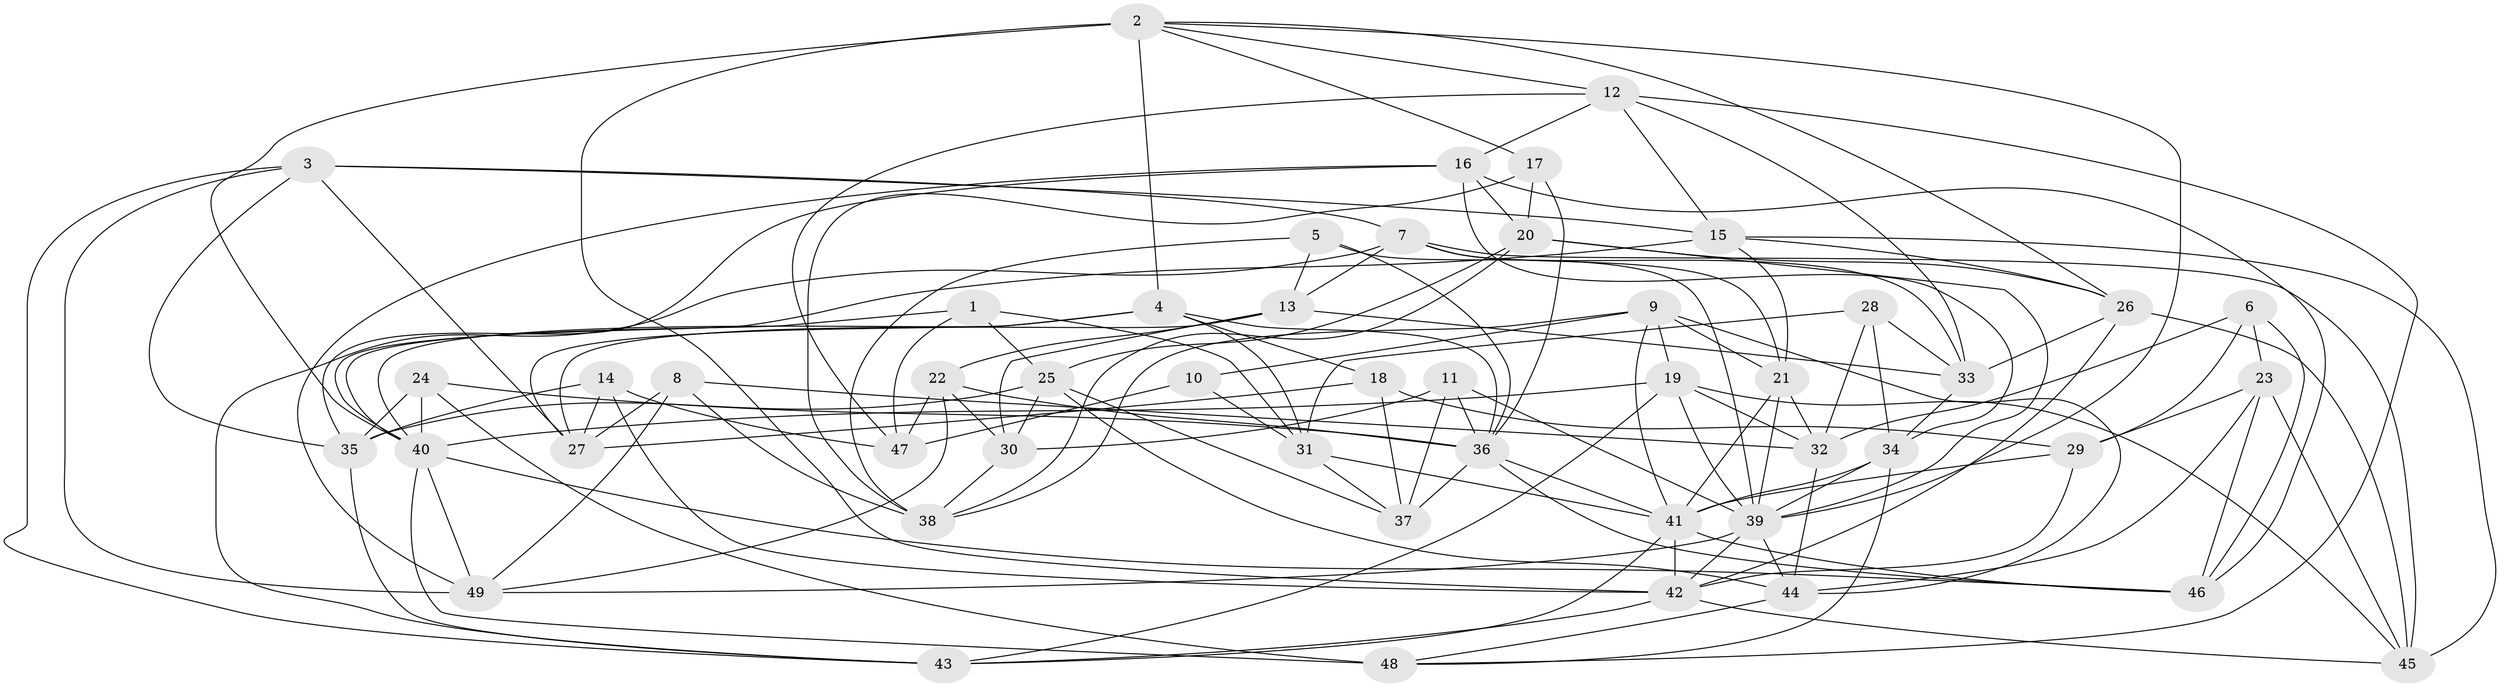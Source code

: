 // original degree distribution, {4: 1.0}
// Generated by graph-tools (version 1.1) at 2025/26/03/09/25 03:26:57]
// undirected, 49 vertices, 140 edges
graph export_dot {
graph [start="1"]
  node [color=gray90,style=filled];
  1;
  2;
  3;
  4;
  5;
  6;
  7;
  8;
  9;
  10;
  11;
  12;
  13;
  14;
  15;
  16;
  17;
  18;
  19;
  20;
  21;
  22;
  23;
  24;
  25;
  26;
  27;
  28;
  29;
  30;
  31;
  32;
  33;
  34;
  35;
  36;
  37;
  38;
  39;
  40;
  41;
  42;
  43;
  44;
  45;
  46;
  47;
  48;
  49;
  1 -- 25 [weight=1.0];
  1 -- 31 [weight=1.0];
  1 -- 40 [weight=1.0];
  1 -- 47 [weight=1.0];
  2 -- 4 [weight=1.0];
  2 -- 12 [weight=1.0];
  2 -- 17 [weight=1.0];
  2 -- 26 [weight=1.0];
  2 -- 39 [weight=1.0];
  2 -- 40 [weight=1.0];
  2 -- 42 [weight=2.0];
  3 -- 7 [weight=1.0];
  3 -- 15 [weight=1.0];
  3 -- 27 [weight=1.0];
  3 -- 35 [weight=1.0];
  3 -- 43 [weight=1.0];
  3 -- 49 [weight=1.0];
  4 -- 18 [weight=1.0];
  4 -- 27 [weight=1.0];
  4 -- 31 [weight=1.0];
  4 -- 36 [weight=1.0];
  4 -- 40 [weight=1.0];
  5 -- 13 [weight=1.0];
  5 -- 36 [weight=1.0];
  5 -- 38 [weight=1.0];
  5 -- 39 [weight=1.0];
  6 -- 23 [weight=1.0];
  6 -- 29 [weight=1.0];
  6 -- 32 [weight=1.0];
  6 -- 46 [weight=1.0];
  7 -- 13 [weight=1.0];
  7 -- 21 [weight=1.0];
  7 -- 33 [weight=1.0];
  7 -- 43 [weight=1.0];
  7 -- 45 [weight=1.0];
  8 -- 27 [weight=1.0];
  8 -- 32 [weight=1.0];
  8 -- 38 [weight=1.0];
  8 -- 49 [weight=1.0];
  9 -- 10 [weight=1.0];
  9 -- 19 [weight=1.0];
  9 -- 21 [weight=1.0];
  9 -- 38 [weight=1.0];
  9 -- 41 [weight=1.0];
  9 -- 44 [weight=1.0];
  10 -- 31 [weight=1.0];
  10 -- 47 [weight=2.0];
  11 -- 30 [weight=1.0];
  11 -- 36 [weight=1.0];
  11 -- 37 [weight=1.0];
  11 -- 39 [weight=1.0];
  12 -- 15 [weight=1.0];
  12 -- 16 [weight=1.0];
  12 -- 33 [weight=1.0];
  12 -- 47 [weight=1.0];
  12 -- 48 [weight=1.0];
  13 -- 22 [weight=1.0];
  13 -- 27 [weight=1.0];
  13 -- 30 [weight=1.0];
  13 -- 33 [weight=1.0];
  14 -- 27 [weight=1.0];
  14 -- 35 [weight=1.0];
  14 -- 42 [weight=1.0];
  14 -- 47 [weight=1.0];
  15 -- 21 [weight=1.0];
  15 -- 26 [weight=1.0];
  15 -- 40 [weight=1.0];
  15 -- 45 [weight=1.0];
  16 -- 20 [weight=1.0];
  16 -- 34 [weight=1.0];
  16 -- 35 [weight=1.0];
  16 -- 46 [weight=1.0];
  16 -- 49 [weight=1.0];
  17 -- 20 [weight=1.0];
  17 -- 36 [weight=1.0];
  17 -- 38 [weight=1.0];
  18 -- 27 [weight=1.0];
  18 -- 29 [weight=1.0];
  18 -- 37 [weight=1.0];
  19 -- 32 [weight=1.0];
  19 -- 39 [weight=1.0];
  19 -- 40 [weight=1.0];
  19 -- 43 [weight=1.0];
  19 -- 45 [weight=1.0];
  20 -- 25 [weight=1.0];
  20 -- 26 [weight=1.0];
  20 -- 38 [weight=1.0];
  20 -- 39 [weight=1.0];
  21 -- 32 [weight=1.0];
  21 -- 39 [weight=1.0];
  21 -- 41 [weight=1.0];
  22 -- 30 [weight=2.0];
  22 -- 36 [weight=1.0];
  22 -- 47 [weight=1.0];
  22 -- 49 [weight=1.0];
  23 -- 29 [weight=2.0];
  23 -- 44 [weight=1.0];
  23 -- 45 [weight=1.0];
  23 -- 46 [weight=1.0];
  24 -- 35 [weight=1.0];
  24 -- 36 [weight=1.0];
  24 -- 40 [weight=1.0];
  24 -- 48 [weight=1.0];
  25 -- 30 [weight=1.0];
  25 -- 35 [weight=1.0];
  25 -- 37 [weight=1.0];
  25 -- 44 [weight=1.0];
  26 -- 33 [weight=1.0];
  26 -- 42 [weight=1.0];
  26 -- 45 [weight=1.0];
  28 -- 31 [weight=1.0];
  28 -- 32 [weight=1.0];
  28 -- 33 [weight=1.0];
  28 -- 34 [weight=1.0];
  29 -- 41 [weight=1.0];
  29 -- 42 [weight=1.0];
  30 -- 38 [weight=1.0];
  31 -- 37 [weight=1.0];
  31 -- 41 [weight=1.0];
  32 -- 44 [weight=1.0];
  33 -- 34 [weight=1.0];
  34 -- 39 [weight=1.0];
  34 -- 41 [weight=1.0];
  34 -- 48 [weight=1.0];
  35 -- 43 [weight=1.0];
  36 -- 37 [weight=2.0];
  36 -- 41 [weight=1.0];
  36 -- 46 [weight=1.0];
  39 -- 42 [weight=1.0];
  39 -- 44 [weight=1.0];
  39 -- 49 [weight=1.0];
  40 -- 46 [weight=1.0];
  40 -- 48 [weight=2.0];
  40 -- 49 [weight=1.0];
  41 -- 42 [weight=2.0];
  41 -- 43 [weight=1.0];
  41 -- 46 [weight=1.0];
  42 -- 43 [weight=1.0];
  42 -- 45 [weight=1.0];
  44 -- 48 [weight=1.0];
}
